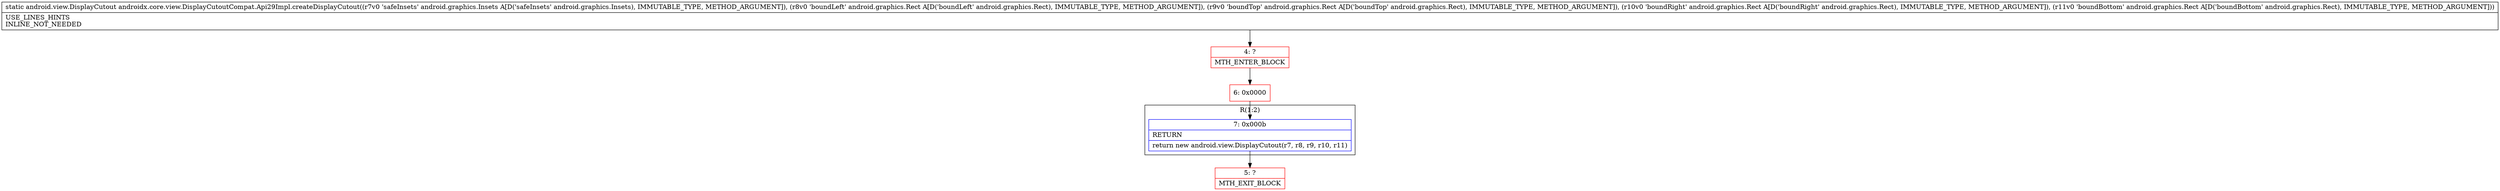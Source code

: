 digraph "CFG forandroidx.core.view.DisplayCutoutCompat.Api29Impl.createDisplayCutout(Landroid\/graphics\/Insets;Landroid\/graphics\/Rect;Landroid\/graphics\/Rect;Landroid\/graphics\/Rect;Landroid\/graphics\/Rect;)Landroid\/view\/DisplayCutout;" {
subgraph cluster_Region_587328936 {
label = "R(1:2)";
node [shape=record,color=blue];
Node_7 [shape=record,label="{7\:\ 0x000b|RETURN\l|return new android.view.DisplayCutout(r7, r8, r9, r10, r11)\l}"];
}
Node_4 [shape=record,color=red,label="{4\:\ ?|MTH_ENTER_BLOCK\l}"];
Node_6 [shape=record,color=red,label="{6\:\ 0x0000}"];
Node_5 [shape=record,color=red,label="{5\:\ ?|MTH_EXIT_BLOCK\l}"];
MethodNode[shape=record,label="{static android.view.DisplayCutout androidx.core.view.DisplayCutoutCompat.Api29Impl.createDisplayCutout((r7v0 'safeInsets' android.graphics.Insets A[D('safeInsets' android.graphics.Insets), IMMUTABLE_TYPE, METHOD_ARGUMENT]), (r8v0 'boundLeft' android.graphics.Rect A[D('boundLeft' android.graphics.Rect), IMMUTABLE_TYPE, METHOD_ARGUMENT]), (r9v0 'boundTop' android.graphics.Rect A[D('boundTop' android.graphics.Rect), IMMUTABLE_TYPE, METHOD_ARGUMENT]), (r10v0 'boundRight' android.graphics.Rect A[D('boundRight' android.graphics.Rect), IMMUTABLE_TYPE, METHOD_ARGUMENT]), (r11v0 'boundBottom' android.graphics.Rect A[D('boundBottom' android.graphics.Rect), IMMUTABLE_TYPE, METHOD_ARGUMENT]))  | USE_LINES_HINTS\lINLINE_NOT_NEEDED\l}"];
MethodNode -> Node_4;Node_7 -> Node_5;
Node_4 -> Node_6;
Node_6 -> Node_7;
}

